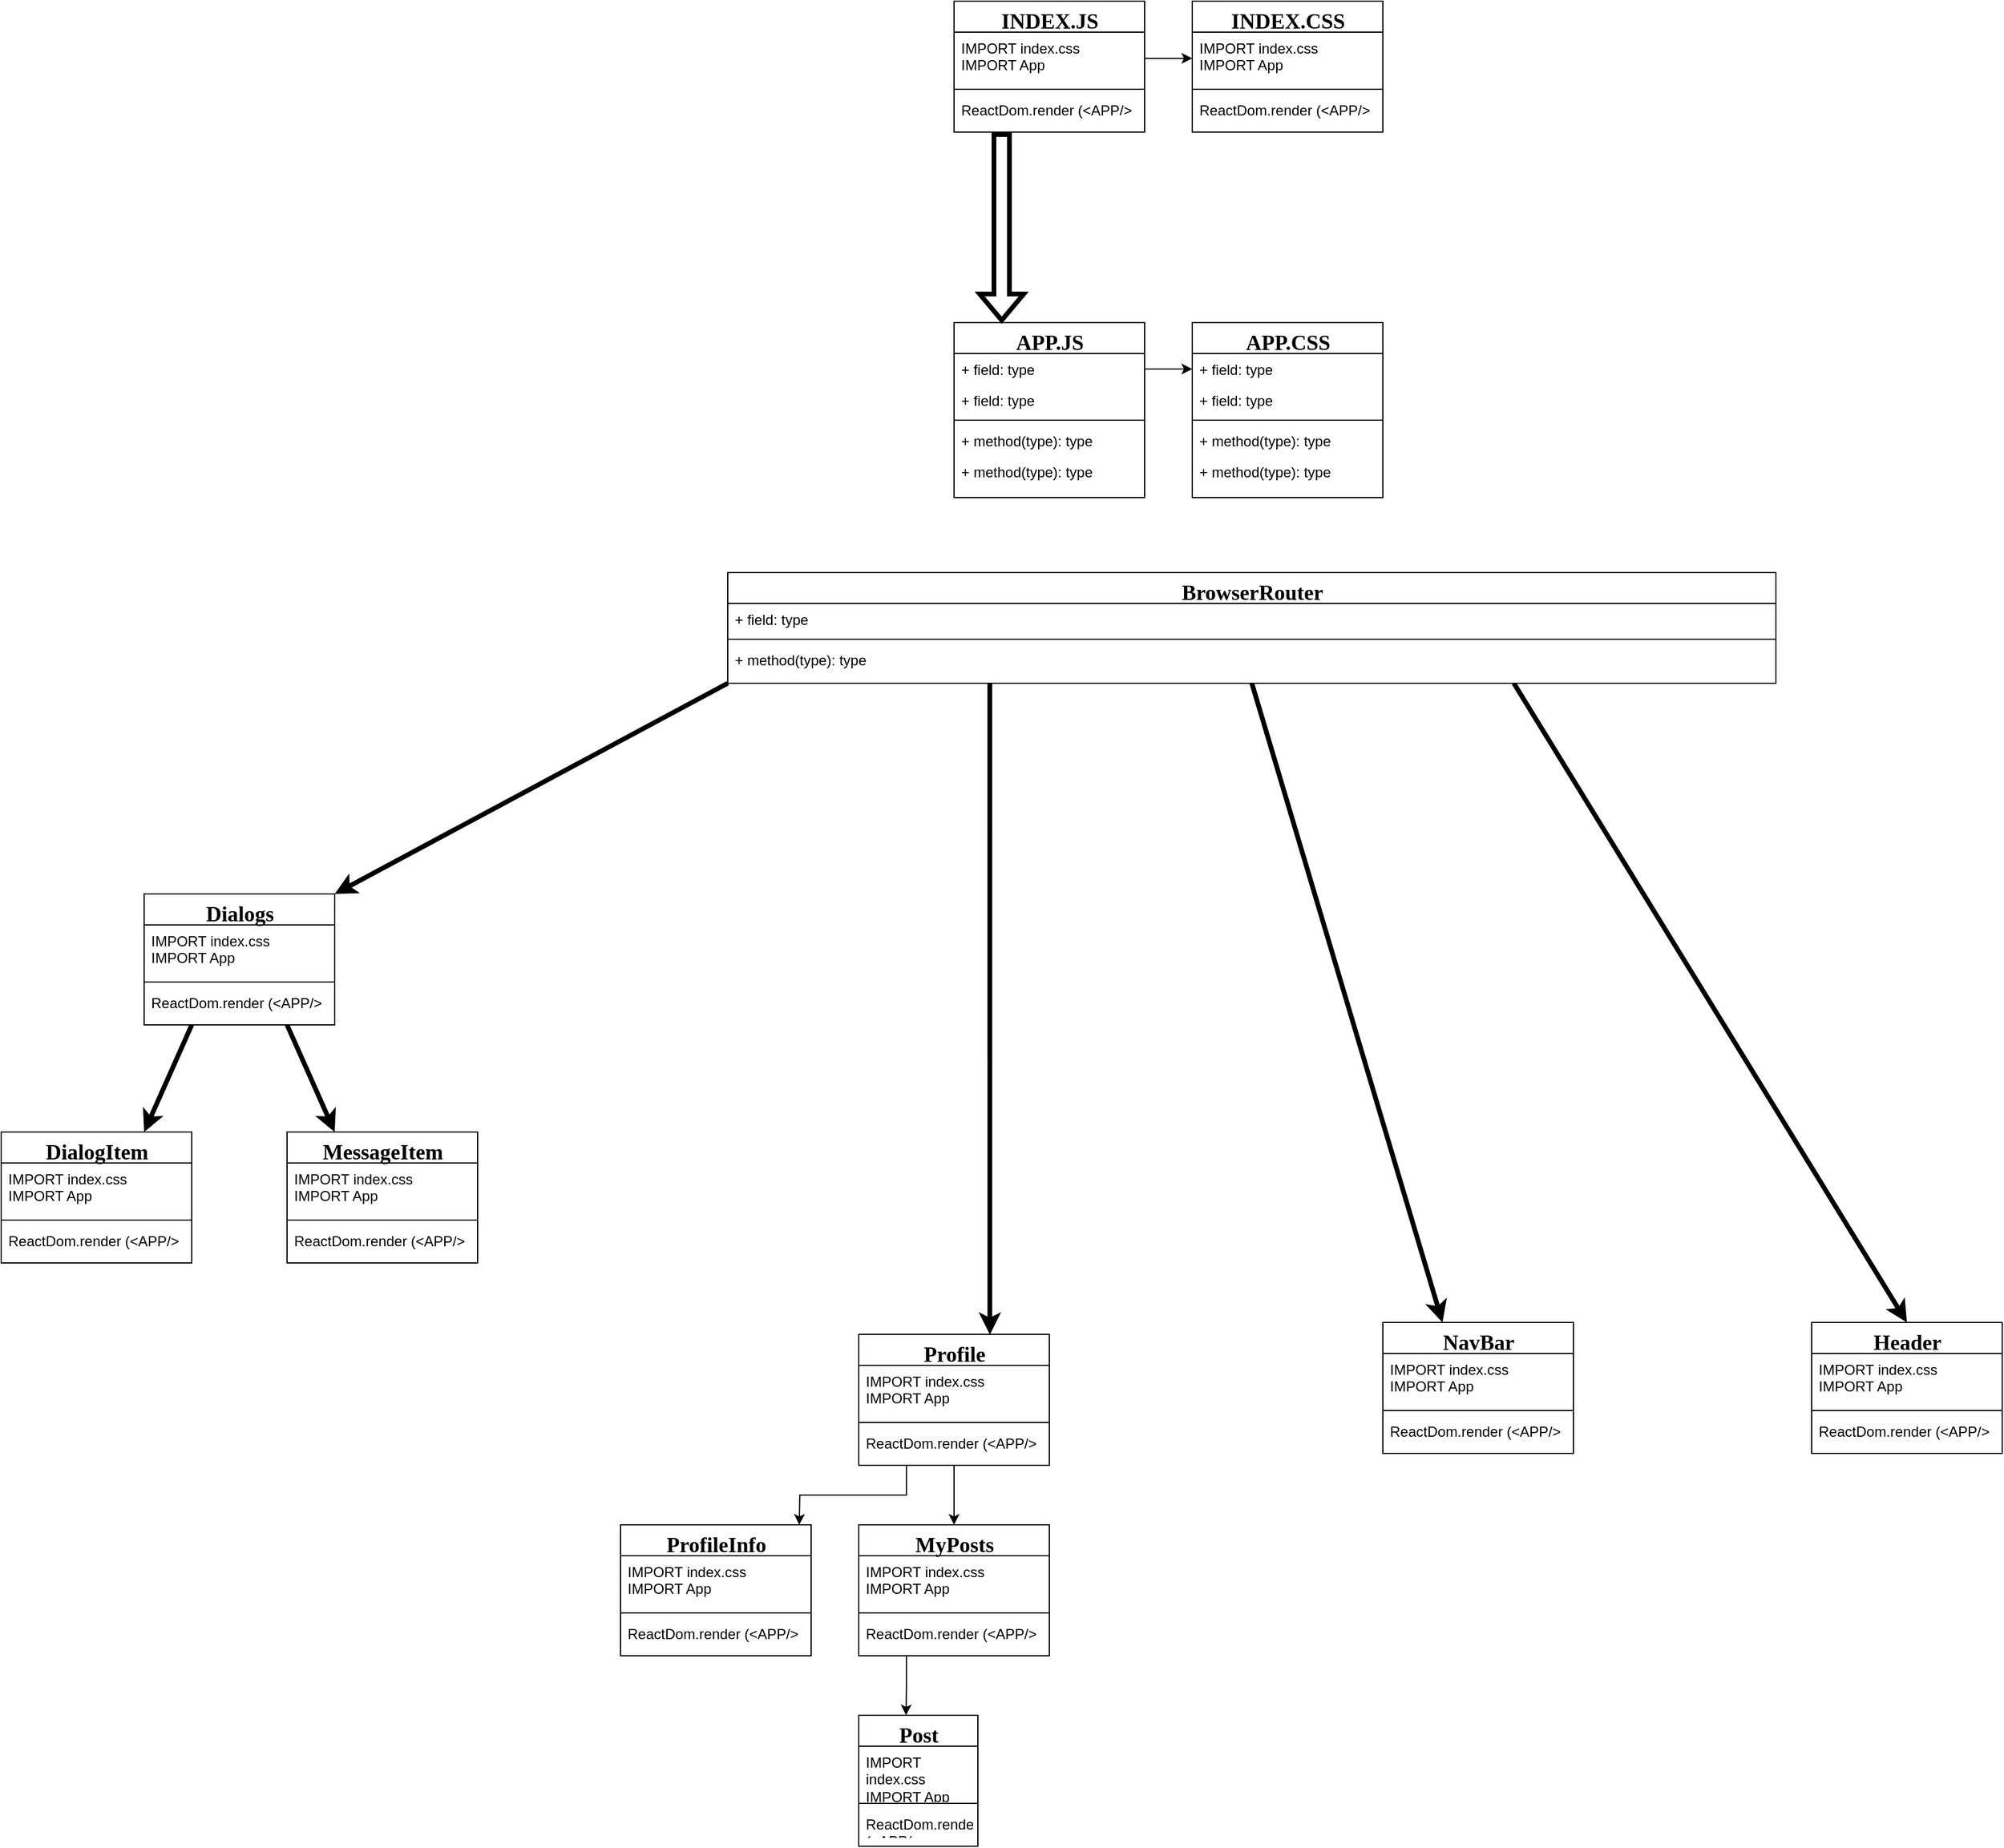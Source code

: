 <mxfile version="16.2.4" type="github">
  <diagram name="Page-1" id="9f46799a-70d6-7492-0946-bef42562c5a5">
    <mxGraphModel dx="2117" dy="1103" grid="1" gridSize="10" guides="1" tooltips="1" connect="1" arrows="1" fold="1" page="1" pageScale="1" pageWidth="4681" pageHeight="3300" background="none" math="0" shadow="0">
      <root>
        <mxCell id="0" />
        <mxCell id="1" parent="0" />
        <mxCell id="ROtKHMUUy6U5Va7ukIF5-2" value="APP.JS" style="swimlane;html=1;fontStyle=1;align=center;verticalAlign=top;childLayout=stackLayout;horizontal=1;startSize=26;horizontalStack=0;resizeParent=1;resizeLast=0;collapsible=1;marginBottom=0;swimlaneFillColor=#ffffff;rounded=0;shadow=0;comic=0;labelBackgroundColor=none;strokeWidth=1;fillColor=none;fontFamily=Verdana;fontSize=18;" vertex="1" parent="1">
          <mxGeometry x="1920" y="1000.0" width="160" height="147" as="geometry" />
        </mxCell>
        <mxCell id="ROtKHMUUy6U5Va7ukIF5-3" value="+ field: type" style="text;html=1;strokeColor=none;fillColor=none;align=left;verticalAlign=top;spacingLeft=4;spacingRight=4;whiteSpace=wrap;overflow=hidden;rotatable=0;points=[[0,0.5],[1,0.5]];portConstraint=eastwest;" vertex="1" parent="ROtKHMUUy6U5Va7ukIF5-2">
          <mxGeometry y="26" width="160" height="26" as="geometry" />
        </mxCell>
        <mxCell id="ROtKHMUUy6U5Va7ukIF5-4" value="+ field: type" style="text;html=1;strokeColor=none;fillColor=none;align=left;verticalAlign=top;spacingLeft=4;spacingRight=4;whiteSpace=wrap;overflow=hidden;rotatable=0;points=[[0,0.5],[1,0.5]];portConstraint=eastwest;" vertex="1" parent="ROtKHMUUy6U5Va7ukIF5-2">
          <mxGeometry y="52" width="160" height="26" as="geometry" />
        </mxCell>
        <mxCell id="ROtKHMUUy6U5Va7ukIF5-5" value="" style="line;html=1;strokeWidth=1;fillColor=none;align=left;verticalAlign=middle;spacingTop=-1;spacingLeft=3;spacingRight=3;rotatable=0;labelPosition=right;points=[];portConstraint=eastwest;" vertex="1" parent="ROtKHMUUy6U5Va7ukIF5-2">
          <mxGeometry y="78" width="160" height="8" as="geometry" />
        </mxCell>
        <mxCell id="ROtKHMUUy6U5Va7ukIF5-6" value="+ method(type): type" style="text;html=1;strokeColor=none;fillColor=none;align=left;verticalAlign=top;spacingLeft=4;spacingRight=4;whiteSpace=wrap;overflow=hidden;rotatable=0;points=[[0,0.5],[1,0.5]];portConstraint=eastwest;" vertex="1" parent="ROtKHMUUy6U5Va7ukIF5-2">
          <mxGeometry y="86" width="160" height="26" as="geometry" />
        </mxCell>
        <mxCell id="ROtKHMUUy6U5Va7ukIF5-7" value="+ method(type): type" style="text;html=1;strokeColor=none;fillColor=none;align=left;verticalAlign=top;spacingLeft=4;spacingRight=4;whiteSpace=wrap;overflow=hidden;rotatable=0;points=[[0,0.5],[1,0.5]];portConstraint=eastwest;" vertex="1" parent="ROtKHMUUy6U5Va7ukIF5-2">
          <mxGeometry y="112" width="160" height="26" as="geometry" />
        </mxCell>
        <mxCell id="ROtKHMUUy6U5Va7ukIF5-23" style="edgeStyle=orthogonalEdgeStyle;rounded=0;orthogonalLoop=1;jettySize=auto;html=1;exitX=0.25;exitY=1;exitDx=0;exitDy=0;entryX=0.25;entryY=0;entryDx=0;entryDy=0;shape=flexArrow;strokeWidth=4;" edge="1" parent="1" source="ROtKHMUUy6U5Va7ukIF5-8" target="ROtKHMUUy6U5Va7ukIF5-2">
          <mxGeometry relative="1" as="geometry" />
        </mxCell>
        <mxCell id="ROtKHMUUy6U5Va7ukIF5-8" value="&lt;font style=&quot;font-size: 18px&quot;&gt;INDEX.JS&lt;/font&gt;" style="swimlane;html=1;fontStyle=1;align=center;verticalAlign=top;childLayout=stackLayout;horizontal=1;startSize=26;horizontalStack=0;resizeParent=1;resizeLast=0;collapsible=1;marginBottom=0;swimlaneFillColor=#ffffff;rounded=0;shadow=0;comic=0;labelBackgroundColor=none;strokeWidth=1;fillColor=none;fontFamily=Verdana;fontSize=12" vertex="1" parent="1">
          <mxGeometry x="1920" y="730" width="160" height="110" as="geometry" />
        </mxCell>
        <mxCell id="ROtKHMUUy6U5Va7ukIF5-9" value="IMPORT index.css&lt;br&gt;IMPORT App" style="text;html=1;strokeColor=none;fillColor=none;align=left;verticalAlign=top;spacingLeft=4;spacingRight=4;whiteSpace=wrap;overflow=hidden;rotatable=0;points=[[0,0.5],[1,0.5]];portConstraint=eastwest;" vertex="1" parent="ROtKHMUUy6U5Va7ukIF5-8">
          <mxGeometry y="26" width="160" height="44" as="geometry" />
        </mxCell>
        <mxCell id="ROtKHMUUy6U5Va7ukIF5-11" value="" style="line;html=1;strokeWidth=1;fillColor=none;align=left;verticalAlign=middle;spacingTop=-1;spacingLeft=3;spacingRight=3;rotatable=0;labelPosition=right;points=[];portConstraint=eastwest;" vertex="1" parent="ROtKHMUUy6U5Va7ukIF5-8">
          <mxGeometry y="70" width="160" height="8" as="geometry" />
        </mxCell>
        <mxCell id="ROtKHMUUy6U5Va7ukIF5-12" value="ReactDom.render (&amp;lt;APP/&amp;gt;" style="text;html=1;strokeColor=none;fillColor=none;align=left;verticalAlign=top;spacingLeft=4;spacingRight=4;whiteSpace=wrap;overflow=hidden;rotatable=0;points=[[0,0.5],[1,0.5]];portConstraint=eastwest;" vertex="1" parent="ROtKHMUUy6U5Va7ukIF5-8">
          <mxGeometry y="78" width="160" height="22" as="geometry" />
        </mxCell>
        <mxCell id="ROtKHMUUy6U5Va7ukIF5-15" value="&lt;font style=&quot;font-size: 18px&quot;&gt;APP.CSS&lt;/font&gt;" style="swimlane;html=1;fontStyle=1;align=center;verticalAlign=top;childLayout=stackLayout;horizontal=1;startSize=26;horizontalStack=0;resizeParent=1;resizeLast=0;collapsible=1;marginBottom=0;swimlaneFillColor=#ffffff;rounded=0;shadow=0;comic=0;labelBackgroundColor=none;strokeWidth=1;fillColor=none;fontFamily=Verdana;fontSize=12" vertex="1" parent="1">
          <mxGeometry x="2120" y="1000.0" width="160" height="147" as="geometry" />
        </mxCell>
        <mxCell id="ROtKHMUUy6U5Va7ukIF5-16" value="+ field: type" style="text;html=1;strokeColor=none;fillColor=none;align=left;verticalAlign=top;spacingLeft=4;spacingRight=4;whiteSpace=wrap;overflow=hidden;rotatable=0;points=[[0,0.5],[1,0.5]];portConstraint=eastwest;" vertex="1" parent="ROtKHMUUy6U5Va7ukIF5-15">
          <mxGeometry y="26" width="160" height="26" as="geometry" />
        </mxCell>
        <mxCell id="ROtKHMUUy6U5Va7ukIF5-17" value="+ field: type" style="text;html=1;strokeColor=none;fillColor=none;align=left;verticalAlign=top;spacingLeft=4;spacingRight=4;whiteSpace=wrap;overflow=hidden;rotatable=0;points=[[0,0.5],[1,0.5]];portConstraint=eastwest;" vertex="1" parent="ROtKHMUUy6U5Va7ukIF5-15">
          <mxGeometry y="52" width="160" height="26" as="geometry" />
        </mxCell>
        <mxCell id="ROtKHMUUy6U5Va7ukIF5-18" value="" style="line;html=1;strokeWidth=1;fillColor=none;align=left;verticalAlign=middle;spacingTop=-1;spacingLeft=3;spacingRight=3;rotatable=0;labelPosition=right;points=[];portConstraint=eastwest;" vertex="1" parent="ROtKHMUUy6U5Va7ukIF5-15">
          <mxGeometry y="78" width="160" height="8" as="geometry" />
        </mxCell>
        <mxCell id="ROtKHMUUy6U5Va7ukIF5-19" value="+ method(type): type" style="text;html=1;strokeColor=none;fillColor=none;align=left;verticalAlign=top;spacingLeft=4;spacingRight=4;whiteSpace=wrap;overflow=hidden;rotatable=0;points=[[0,0.5],[1,0.5]];portConstraint=eastwest;" vertex="1" parent="ROtKHMUUy6U5Va7ukIF5-15">
          <mxGeometry y="86" width="160" height="26" as="geometry" />
        </mxCell>
        <mxCell id="ROtKHMUUy6U5Va7ukIF5-20" value="+ method(type): type" style="text;html=1;strokeColor=none;fillColor=none;align=left;verticalAlign=top;spacingLeft=4;spacingRight=4;whiteSpace=wrap;overflow=hidden;rotatable=0;points=[[0,0.5],[1,0.5]];portConstraint=eastwest;" vertex="1" parent="ROtKHMUUy6U5Va7ukIF5-15">
          <mxGeometry y="112" width="160" height="26" as="geometry" />
        </mxCell>
        <mxCell id="ROtKHMUUy6U5Va7ukIF5-21" style="edgeStyle=orthogonalEdgeStyle;rounded=0;orthogonalLoop=1;jettySize=auto;html=1;exitX=1;exitY=0.5;exitDx=0;exitDy=0;entryX=0;entryY=0.5;entryDx=0;entryDy=0;" edge="1" parent="1" source="ROtKHMUUy6U5Va7ukIF5-3" target="ROtKHMUUy6U5Va7ukIF5-16">
          <mxGeometry relative="1" as="geometry" />
        </mxCell>
        <mxCell id="ROtKHMUUy6U5Va7ukIF5-26" value="&lt;font style=&quot;font-size: 18px&quot;&gt;INDEX.CSS&lt;/font&gt;" style="swimlane;html=1;fontStyle=1;align=center;verticalAlign=top;childLayout=stackLayout;horizontal=1;startSize=26;horizontalStack=0;resizeParent=1;resizeLast=0;collapsible=1;marginBottom=0;swimlaneFillColor=#ffffff;rounded=0;shadow=0;comic=0;labelBackgroundColor=none;strokeWidth=1;fillColor=none;fontFamily=Verdana;fontSize=12" vertex="1" parent="1">
          <mxGeometry x="2120" y="730" width="160" height="110" as="geometry" />
        </mxCell>
        <mxCell id="ROtKHMUUy6U5Va7ukIF5-27" value="IMPORT index.css&lt;br&gt;IMPORT App" style="text;html=1;strokeColor=none;fillColor=none;align=left;verticalAlign=top;spacingLeft=4;spacingRight=4;whiteSpace=wrap;overflow=hidden;rotatable=0;points=[[0,0.5],[1,0.5]];portConstraint=eastwest;" vertex="1" parent="ROtKHMUUy6U5Va7ukIF5-26">
          <mxGeometry y="26" width="160" height="44" as="geometry" />
        </mxCell>
        <mxCell id="ROtKHMUUy6U5Va7ukIF5-28" value="" style="line;html=1;strokeWidth=1;fillColor=none;align=left;verticalAlign=middle;spacingTop=-1;spacingLeft=3;spacingRight=3;rotatable=0;labelPosition=right;points=[];portConstraint=eastwest;" vertex="1" parent="ROtKHMUUy6U5Va7ukIF5-26">
          <mxGeometry y="70" width="160" height="8" as="geometry" />
        </mxCell>
        <mxCell id="ROtKHMUUy6U5Va7ukIF5-29" value="ReactDom.render (&amp;lt;APP/&amp;gt;" style="text;html=1;strokeColor=none;fillColor=none;align=left;verticalAlign=top;spacingLeft=4;spacingRight=4;whiteSpace=wrap;overflow=hidden;rotatable=0;points=[[0,0.5],[1,0.5]];portConstraint=eastwest;" vertex="1" parent="ROtKHMUUy6U5Va7ukIF5-26">
          <mxGeometry y="78" width="160" height="22" as="geometry" />
        </mxCell>
        <mxCell id="ROtKHMUUy6U5Va7ukIF5-30" style="edgeStyle=orthogonalEdgeStyle;rounded=0;orthogonalLoop=1;jettySize=auto;html=1;exitX=1;exitY=0.5;exitDx=0;exitDy=0;entryX=0;entryY=0.5;entryDx=0;entryDy=0;" edge="1" parent="1" source="ROtKHMUUy6U5Va7ukIF5-9" target="ROtKHMUUy6U5Va7ukIF5-27">
          <mxGeometry relative="1" as="geometry" />
        </mxCell>
        <mxCell id="ROtKHMUUy6U5Va7ukIF5-61" style="edgeStyle=orthogonalEdgeStyle;rounded=0;orthogonalLoop=1;jettySize=auto;html=1;exitX=0.5;exitY=1;exitDx=0;exitDy=0;entryX=0.5;entryY=0;entryDx=0;entryDy=0;fontSize=18;" edge="1" parent="1" source="ROtKHMUUy6U5Va7ukIF5-36" target="ROtKHMUUy6U5Va7ukIF5-52">
          <mxGeometry relative="1" as="geometry" />
        </mxCell>
        <mxCell id="ROtKHMUUy6U5Va7ukIF5-62" value="" style="edgeStyle=orthogonalEdgeStyle;rounded=0;orthogonalLoop=1;jettySize=auto;html=1;exitX=0.25;exitY=1;exitDx=0;exitDy=0;fontSize=18;" edge="1" parent="1" source="ROtKHMUUy6U5Va7ukIF5-36">
          <mxGeometry relative="1" as="geometry">
            <mxPoint x="1790" y="2010" as="targetPoint" />
          </mxGeometry>
        </mxCell>
        <mxCell id="ROtKHMUUy6U5Va7ukIF5-36" value="&lt;span style=&quot;font-size: 18px&quot;&gt;Profile&lt;/span&gt;" style="swimlane;html=1;fontStyle=1;align=center;verticalAlign=top;childLayout=stackLayout;horizontal=1;startSize=26;horizontalStack=0;resizeParent=1;resizeLast=0;collapsible=1;marginBottom=0;swimlaneFillColor=#ffffff;rounded=0;shadow=0;comic=0;labelBackgroundColor=none;strokeWidth=1;fillColor=none;fontFamily=Verdana;fontSize=12" vertex="1" parent="1">
          <mxGeometry x="1840" y="1850" width="160" height="110" as="geometry" />
        </mxCell>
        <mxCell id="ROtKHMUUy6U5Va7ukIF5-37" value="IMPORT index.css&lt;br&gt;IMPORT App" style="text;html=1;strokeColor=none;fillColor=none;align=left;verticalAlign=top;spacingLeft=4;spacingRight=4;whiteSpace=wrap;overflow=hidden;rotatable=0;points=[[0,0.5],[1,0.5]];portConstraint=eastwest;" vertex="1" parent="ROtKHMUUy6U5Va7ukIF5-36">
          <mxGeometry y="26" width="160" height="44" as="geometry" />
        </mxCell>
        <mxCell id="ROtKHMUUy6U5Va7ukIF5-38" value="" style="line;html=1;strokeWidth=1;fillColor=none;align=left;verticalAlign=middle;spacingTop=-1;spacingLeft=3;spacingRight=3;rotatable=0;labelPosition=right;points=[];portConstraint=eastwest;" vertex="1" parent="ROtKHMUUy6U5Va7ukIF5-36">
          <mxGeometry y="70" width="160" height="8" as="geometry" />
        </mxCell>
        <mxCell id="ROtKHMUUy6U5Va7ukIF5-39" value="ReactDom.render (&amp;lt;APP/&amp;gt;" style="text;html=1;strokeColor=none;fillColor=none;align=left;verticalAlign=top;spacingLeft=4;spacingRight=4;whiteSpace=wrap;overflow=hidden;rotatable=0;points=[[0,0.5],[1,0.5]];portConstraint=eastwest;" vertex="1" parent="ROtKHMUUy6U5Va7ukIF5-36">
          <mxGeometry y="78" width="160" height="22" as="geometry" />
        </mxCell>
        <mxCell id="ROtKHMUUy6U5Va7ukIF5-40" value="&lt;font style=&quot;font-size: 18px&quot;&gt;NavBar&lt;/font&gt;" style="swimlane;html=1;fontStyle=1;align=center;verticalAlign=top;childLayout=stackLayout;horizontal=1;startSize=26;horizontalStack=0;resizeParent=1;resizeLast=0;collapsible=1;marginBottom=0;swimlaneFillColor=#ffffff;rounded=0;shadow=0;comic=0;labelBackgroundColor=none;strokeWidth=1;fillColor=none;fontFamily=Verdana;fontSize=12" vertex="1" parent="1">
          <mxGeometry x="2280" y="1840" width="160" height="110" as="geometry" />
        </mxCell>
        <mxCell id="ROtKHMUUy6U5Va7ukIF5-41" value="IMPORT index.css&lt;br&gt;IMPORT App" style="text;html=1;strokeColor=none;fillColor=none;align=left;verticalAlign=top;spacingLeft=4;spacingRight=4;whiteSpace=wrap;overflow=hidden;rotatable=0;points=[[0,0.5],[1,0.5]];portConstraint=eastwest;" vertex="1" parent="ROtKHMUUy6U5Va7ukIF5-40">
          <mxGeometry y="26" width="160" height="44" as="geometry" />
        </mxCell>
        <mxCell id="ROtKHMUUy6U5Va7ukIF5-42" value="" style="line;html=1;strokeWidth=1;fillColor=none;align=left;verticalAlign=middle;spacingTop=-1;spacingLeft=3;spacingRight=3;rotatable=0;labelPosition=right;points=[];portConstraint=eastwest;" vertex="1" parent="ROtKHMUUy6U5Va7ukIF5-40">
          <mxGeometry y="70" width="160" height="8" as="geometry" />
        </mxCell>
        <mxCell id="ROtKHMUUy6U5Va7ukIF5-43" value="ReactDom.render (&amp;lt;APP/&amp;gt;" style="text;html=1;strokeColor=none;fillColor=none;align=left;verticalAlign=top;spacingLeft=4;spacingRight=4;whiteSpace=wrap;overflow=hidden;rotatable=0;points=[[0,0.5],[1,0.5]];portConstraint=eastwest;" vertex="1" parent="ROtKHMUUy6U5Va7ukIF5-40">
          <mxGeometry y="78" width="160" height="22" as="geometry" />
        </mxCell>
        <mxCell id="ROtKHMUUy6U5Va7ukIF5-44" value="&lt;font style=&quot;font-size: 18px&quot;&gt;Header&lt;/font&gt;" style="swimlane;html=1;fontStyle=1;align=center;verticalAlign=top;childLayout=stackLayout;horizontal=1;startSize=26;horizontalStack=0;resizeParent=1;resizeLast=0;collapsible=1;marginBottom=0;swimlaneFillColor=#ffffff;rounded=0;shadow=0;comic=0;labelBackgroundColor=none;strokeWidth=1;fillColor=none;fontFamily=Verdana;fontSize=12" vertex="1" parent="1">
          <mxGeometry x="2640" y="1840" width="160" height="110" as="geometry" />
        </mxCell>
        <mxCell id="ROtKHMUUy6U5Va7ukIF5-45" value="IMPORT index.css&lt;br&gt;IMPORT App" style="text;html=1;strokeColor=none;fillColor=none;align=left;verticalAlign=top;spacingLeft=4;spacingRight=4;whiteSpace=wrap;overflow=hidden;rotatable=0;points=[[0,0.5],[1,0.5]];portConstraint=eastwest;" vertex="1" parent="ROtKHMUUy6U5Va7ukIF5-44">
          <mxGeometry y="26" width="160" height="44" as="geometry" />
        </mxCell>
        <mxCell id="ROtKHMUUy6U5Va7ukIF5-46" value="" style="line;html=1;strokeWidth=1;fillColor=none;align=left;verticalAlign=middle;spacingTop=-1;spacingLeft=3;spacingRight=3;rotatable=0;labelPosition=right;points=[];portConstraint=eastwest;" vertex="1" parent="ROtKHMUUy6U5Va7ukIF5-44">
          <mxGeometry y="70" width="160" height="8" as="geometry" />
        </mxCell>
        <mxCell id="ROtKHMUUy6U5Va7ukIF5-47" value="ReactDom.render (&amp;lt;APP/&amp;gt;" style="text;html=1;strokeColor=none;fillColor=none;align=left;verticalAlign=top;spacingLeft=4;spacingRight=4;whiteSpace=wrap;overflow=hidden;rotatable=0;points=[[0,0.5],[1,0.5]];portConstraint=eastwest;" vertex="1" parent="ROtKHMUUy6U5Va7ukIF5-44">
          <mxGeometry y="78" width="160" height="22" as="geometry" />
        </mxCell>
        <mxCell id="ROtKHMUUy6U5Va7ukIF5-48" value="&lt;span style=&quot;font-size: 18px&quot;&gt;ProfileInfo&lt;/span&gt;" style="swimlane;html=1;fontStyle=1;align=center;verticalAlign=top;childLayout=stackLayout;horizontal=1;startSize=26;horizontalStack=0;resizeParent=1;resizeLast=0;collapsible=1;marginBottom=0;swimlaneFillColor=#ffffff;rounded=0;shadow=0;comic=0;labelBackgroundColor=none;strokeWidth=1;fillColor=none;fontFamily=Verdana;fontSize=12" vertex="1" parent="1">
          <mxGeometry x="1640" y="2010" width="160" height="110" as="geometry" />
        </mxCell>
        <mxCell id="ROtKHMUUy6U5Va7ukIF5-49" value="IMPORT index.css&lt;br&gt;IMPORT App" style="text;html=1;strokeColor=none;fillColor=none;align=left;verticalAlign=top;spacingLeft=4;spacingRight=4;whiteSpace=wrap;overflow=hidden;rotatable=0;points=[[0,0.5],[1,0.5]];portConstraint=eastwest;" vertex="1" parent="ROtKHMUUy6U5Va7ukIF5-48">
          <mxGeometry y="26" width="160" height="44" as="geometry" />
        </mxCell>
        <mxCell id="ROtKHMUUy6U5Va7ukIF5-50" value="" style="line;html=1;strokeWidth=1;fillColor=none;align=left;verticalAlign=middle;spacingTop=-1;spacingLeft=3;spacingRight=3;rotatable=0;labelPosition=right;points=[];portConstraint=eastwest;" vertex="1" parent="ROtKHMUUy6U5Va7ukIF5-48">
          <mxGeometry y="70" width="160" height="8" as="geometry" />
        </mxCell>
        <mxCell id="ROtKHMUUy6U5Va7ukIF5-51" value="ReactDom.render (&amp;lt;APP/&amp;gt;" style="text;html=1;strokeColor=none;fillColor=none;align=left;verticalAlign=top;spacingLeft=4;spacingRight=4;whiteSpace=wrap;overflow=hidden;rotatable=0;points=[[0,0.5],[1,0.5]];portConstraint=eastwest;" vertex="1" parent="ROtKHMUUy6U5Va7ukIF5-48">
          <mxGeometry y="78" width="160" height="22" as="geometry" />
        </mxCell>
        <mxCell id="ROtKHMUUy6U5Va7ukIF5-63" style="edgeStyle=orthogonalEdgeStyle;rounded=0;orthogonalLoop=1;jettySize=auto;html=1;exitX=0.25;exitY=1;exitDx=0;exitDy=0;entryX=0.397;entryY=0;entryDx=0;entryDy=0;entryPerimeter=0;fontSize=18;" edge="1" parent="1" source="ROtKHMUUy6U5Va7ukIF5-52" target="ROtKHMUUy6U5Va7ukIF5-56">
          <mxGeometry relative="1" as="geometry" />
        </mxCell>
        <mxCell id="ROtKHMUUy6U5Va7ukIF5-52" value="&lt;span style=&quot;font-size: 18px&quot;&gt;MyPosts&lt;/span&gt;" style="swimlane;html=1;fontStyle=1;align=center;verticalAlign=top;childLayout=stackLayout;horizontal=1;startSize=26;horizontalStack=0;resizeParent=1;resizeLast=0;collapsible=1;marginBottom=0;swimlaneFillColor=#ffffff;rounded=0;shadow=0;comic=0;labelBackgroundColor=none;strokeWidth=1;fillColor=none;fontFamily=Verdana;fontSize=12" vertex="1" parent="1">
          <mxGeometry x="1840" y="2010" width="160" height="110" as="geometry" />
        </mxCell>
        <mxCell id="ROtKHMUUy6U5Va7ukIF5-53" value="IMPORT index.css&lt;br&gt;IMPORT App" style="text;html=1;strokeColor=none;fillColor=none;align=left;verticalAlign=top;spacingLeft=4;spacingRight=4;whiteSpace=wrap;overflow=hidden;rotatable=0;points=[[0,0.5],[1,0.5]];portConstraint=eastwest;" vertex="1" parent="ROtKHMUUy6U5Va7ukIF5-52">
          <mxGeometry y="26" width="160" height="44" as="geometry" />
        </mxCell>
        <mxCell id="ROtKHMUUy6U5Va7ukIF5-54" value="" style="line;html=1;strokeWidth=1;fillColor=none;align=left;verticalAlign=middle;spacingTop=-1;spacingLeft=3;spacingRight=3;rotatable=0;labelPosition=right;points=[];portConstraint=eastwest;" vertex="1" parent="ROtKHMUUy6U5Va7ukIF5-52">
          <mxGeometry y="70" width="160" height="8" as="geometry" />
        </mxCell>
        <mxCell id="ROtKHMUUy6U5Va7ukIF5-55" value="ReactDom.render (&amp;lt;APP/&amp;gt;" style="text;html=1;strokeColor=none;fillColor=none;align=left;verticalAlign=top;spacingLeft=4;spacingRight=4;whiteSpace=wrap;overflow=hidden;rotatable=0;points=[[0,0.5],[1,0.5]];portConstraint=eastwest;" vertex="1" parent="ROtKHMUUy6U5Va7ukIF5-52">
          <mxGeometry y="78" width="160" height="22" as="geometry" />
        </mxCell>
        <mxCell id="ROtKHMUUy6U5Va7ukIF5-56" value="&lt;font style=&quot;font-size: 18px&quot;&gt;Post&lt;/font&gt;" style="swimlane;html=1;fontStyle=1;align=center;verticalAlign=top;childLayout=stackLayout;horizontal=1;startSize=26;horizontalStack=0;resizeParent=1;resizeLast=0;collapsible=1;marginBottom=0;swimlaneFillColor=#ffffff;rounded=0;shadow=0;comic=0;labelBackgroundColor=none;strokeWidth=1;fillColor=none;fontFamily=Verdana;fontSize=12" vertex="1" parent="1">
          <mxGeometry x="1840" y="2170" width="100" height="110" as="geometry" />
        </mxCell>
        <mxCell id="ROtKHMUUy6U5Va7ukIF5-57" value="IMPORT index.css&lt;br&gt;IMPORT App" style="text;html=1;strokeColor=none;fillColor=none;align=left;verticalAlign=top;spacingLeft=4;spacingRight=4;whiteSpace=wrap;overflow=hidden;rotatable=0;points=[[0,0.5],[1,0.5]];portConstraint=eastwest;" vertex="1" parent="ROtKHMUUy6U5Va7ukIF5-56">
          <mxGeometry y="26" width="100" height="44" as="geometry" />
        </mxCell>
        <mxCell id="ROtKHMUUy6U5Va7ukIF5-58" value="" style="line;html=1;strokeWidth=1;fillColor=none;align=left;verticalAlign=middle;spacingTop=-1;spacingLeft=3;spacingRight=3;rotatable=0;labelPosition=right;points=[];portConstraint=eastwest;" vertex="1" parent="ROtKHMUUy6U5Va7ukIF5-56">
          <mxGeometry y="70" width="100" height="8" as="geometry" />
        </mxCell>
        <mxCell id="ROtKHMUUy6U5Va7ukIF5-59" value="ReactDom.render (&amp;lt;APP/&amp;gt;" style="text;html=1;strokeColor=none;fillColor=none;align=left;verticalAlign=top;spacingLeft=4;spacingRight=4;whiteSpace=wrap;overflow=hidden;rotatable=0;points=[[0,0.5],[1,0.5]];portConstraint=eastwest;" vertex="1" parent="ROtKHMUUy6U5Va7ukIF5-56">
          <mxGeometry y="78" width="100" height="22" as="geometry" />
        </mxCell>
        <mxCell id="ROtKHMUUy6U5Va7ukIF5-100" style="edgeStyle=none;rounded=0;orthogonalLoop=1;jettySize=auto;html=1;exitX=0.25;exitY=1;exitDx=0;exitDy=0;entryX=0.75;entryY=0;entryDx=0;entryDy=0;fontSize=18;strokeWidth=4;" edge="1" parent="1" source="ROtKHMUUy6U5Va7ukIF5-74" target="ROtKHMUUy6U5Va7ukIF5-96">
          <mxGeometry relative="1" as="geometry" />
        </mxCell>
        <mxCell id="ROtKHMUUy6U5Va7ukIF5-101" style="edgeStyle=none;rounded=0;orthogonalLoop=1;jettySize=auto;html=1;exitX=0.75;exitY=1;exitDx=0;exitDy=0;entryX=0.25;entryY=0;entryDx=0;entryDy=0;fontSize=18;strokeWidth=4;" edge="1" parent="1" source="ROtKHMUUy6U5Va7ukIF5-74" target="ROtKHMUUy6U5Va7ukIF5-92">
          <mxGeometry relative="1" as="geometry" />
        </mxCell>
        <mxCell id="ROtKHMUUy6U5Va7ukIF5-74" value="&lt;span style=&quot;font-size: 18px&quot;&gt;Dialogs&lt;/span&gt;" style="swimlane;html=1;fontStyle=1;align=center;verticalAlign=top;childLayout=stackLayout;horizontal=1;startSize=26;horizontalStack=0;resizeParent=1;resizeLast=0;collapsible=1;marginBottom=0;swimlaneFillColor=#ffffff;rounded=0;shadow=0;comic=0;labelBackgroundColor=none;strokeWidth=1;fillColor=none;fontFamily=Verdana;fontSize=12" vertex="1" parent="1">
          <mxGeometry x="1240" y="1480" width="160" height="110" as="geometry" />
        </mxCell>
        <mxCell id="ROtKHMUUy6U5Va7ukIF5-75" value="IMPORT index.css&lt;br&gt;IMPORT App" style="text;html=1;strokeColor=none;fillColor=none;align=left;verticalAlign=top;spacingLeft=4;spacingRight=4;whiteSpace=wrap;overflow=hidden;rotatable=0;points=[[0,0.5],[1,0.5]];portConstraint=eastwest;" vertex="1" parent="ROtKHMUUy6U5Va7ukIF5-74">
          <mxGeometry y="26" width="160" height="44" as="geometry" />
        </mxCell>
        <mxCell id="ROtKHMUUy6U5Va7ukIF5-76" value="" style="line;html=1;strokeWidth=1;fillColor=none;align=left;verticalAlign=middle;spacingTop=-1;spacingLeft=3;spacingRight=3;rotatable=0;labelPosition=right;points=[];portConstraint=eastwest;" vertex="1" parent="ROtKHMUUy6U5Va7ukIF5-74">
          <mxGeometry y="70" width="160" height="8" as="geometry" />
        </mxCell>
        <mxCell id="ROtKHMUUy6U5Va7ukIF5-77" value="ReactDom.render (&amp;lt;APP/&amp;gt;" style="text;html=1;strokeColor=none;fillColor=none;align=left;verticalAlign=top;spacingLeft=4;spacingRight=4;whiteSpace=wrap;overflow=hidden;rotatable=0;points=[[0,0.5],[1,0.5]];portConstraint=eastwest;" vertex="1" parent="ROtKHMUUy6U5Va7ukIF5-74">
          <mxGeometry y="78" width="160" height="22" as="geometry" />
        </mxCell>
        <mxCell id="ROtKHMUUy6U5Va7ukIF5-85" style="edgeStyle=none;rounded=0;orthogonalLoop=1;jettySize=auto;html=1;exitX=0.75;exitY=1;exitDx=0;exitDy=0;entryX=0.5;entryY=0;entryDx=0;entryDy=0;fontSize=18;strokeWidth=4;" edge="1" parent="1" source="ROtKHMUUy6U5Va7ukIF5-78" target="ROtKHMUUy6U5Va7ukIF5-44">
          <mxGeometry relative="1" as="geometry" />
        </mxCell>
        <mxCell id="ROtKHMUUy6U5Va7ukIF5-86" style="edgeStyle=none;rounded=0;orthogonalLoop=1;jettySize=auto;html=1;exitX=0.5;exitY=1;exitDx=0;exitDy=0;entryX=0.313;entryY=0;entryDx=0;entryDy=0;entryPerimeter=0;fontSize=18;strokeWidth=4;" edge="1" parent="1" source="ROtKHMUUy6U5Va7ukIF5-78" target="ROtKHMUUy6U5Va7ukIF5-40">
          <mxGeometry relative="1" as="geometry" />
        </mxCell>
        <mxCell id="ROtKHMUUy6U5Va7ukIF5-87" style="edgeStyle=none;rounded=0;orthogonalLoop=1;jettySize=auto;html=1;exitX=0.25;exitY=1;exitDx=0;exitDy=0;entryX=0.688;entryY=0.002;entryDx=0;entryDy=0;entryPerimeter=0;fontSize=18;strokeWidth=4;" edge="1" parent="1" source="ROtKHMUUy6U5Va7ukIF5-78" target="ROtKHMUUy6U5Va7ukIF5-36">
          <mxGeometry relative="1" as="geometry" />
        </mxCell>
        <mxCell id="ROtKHMUUy6U5Va7ukIF5-88" style="edgeStyle=none;rounded=0;orthogonalLoop=1;jettySize=auto;html=1;exitX=0;exitY=1;exitDx=0;exitDy=0;entryX=1;entryY=0;entryDx=0;entryDy=0;fontSize=18;strokeWidth=4;" edge="1" parent="1" source="ROtKHMUUy6U5Va7ukIF5-78" target="ROtKHMUUy6U5Va7ukIF5-74">
          <mxGeometry relative="1" as="geometry" />
        </mxCell>
        <mxCell id="ROtKHMUUy6U5Va7ukIF5-78" value="BrowserRouter" style="swimlane;html=1;fontStyle=1;align=center;verticalAlign=top;childLayout=stackLayout;horizontal=1;startSize=26;horizontalStack=0;resizeParent=1;resizeLast=0;collapsible=1;marginBottom=0;swimlaneFillColor=#ffffff;rounded=0;shadow=0;comic=0;labelBackgroundColor=none;strokeWidth=1;fillColor=none;fontFamily=Verdana;fontSize=18;" vertex="1" parent="1">
          <mxGeometry x="1730" y="1210" width="880" height="93" as="geometry" />
        </mxCell>
        <mxCell id="ROtKHMUUy6U5Va7ukIF5-79" value="+ field: type" style="text;html=1;strokeColor=none;fillColor=none;align=left;verticalAlign=top;spacingLeft=4;spacingRight=4;whiteSpace=wrap;overflow=hidden;rotatable=0;points=[[0,0.5],[1,0.5]];portConstraint=eastwest;" vertex="1" parent="ROtKHMUUy6U5Va7ukIF5-78">
          <mxGeometry y="26" width="880" height="26" as="geometry" />
        </mxCell>
        <mxCell id="ROtKHMUUy6U5Va7ukIF5-81" value="" style="line;html=1;strokeWidth=1;fillColor=none;align=left;verticalAlign=middle;spacingTop=-1;spacingLeft=3;spacingRight=3;rotatable=0;labelPosition=right;points=[];portConstraint=eastwest;" vertex="1" parent="ROtKHMUUy6U5Va7ukIF5-78">
          <mxGeometry y="52" width="880" height="8" as="geometry" />
        </mxCell>
        <mxCell id="ROtKHMUUy6U5Va7ukIF5-82" value="+ method(type): type" style="text;html=1;strokeColor=none;fillColor=none;align=left;verticalAlign=top;spacingLeft=4;spacingRight=4;whiteSpace=wrap;overflow=hidden;rotatable=0;points=[[0,0.5],[1,0.5]];portConstraint=eastwest;" vertex="1" parent="ROtKHMUUy6U5Va7ukIF5-78">
          <mxGeometry y="60" width="880" height="26" as="geometry" />
        </mxCell>
        <mxCell id="ROtKHMUUy6U5Va7ukIF5-84" style="edgeStyle=none;rounded=0;orthogonalLoop=1;jettySize=auto;html=1;entryX=0.5;entryY=1;entryDx=0;entryDy=0;fontSize=18;strokeWidth=4;" edge="1" parent="1" source="ROtKHMUUy6U5Va7ukIF5-78" target="ROtKHMUUy6U5Va7ukIF5-78">
          <mxGeometry relative="1" as="geometry" />
        </mxCell>
        <mxCell id="ROtKHMUUy6U5Va7ukIF5-92" value="&lt;span style=&quot;font-size: 18px&quot;&gt;MessageItem&lt;/span&gt;" style="swimlane;html=1;fontStyle=1;align=center;verticalAlign=top;childLayout=stackLayout;horizontal=1;startSize=26;horizontalStack=0;resizeParent=1;resizeLast=0;collapsible=1;marginBottom=0;swimlaneFillColor=#ffffff;rounded=0;shadow=0;comic=0;labelBackgroundColor=none;strokeWidth=1;fillColor=none;fontFamily=Verdana;fontSize=12" vertex="1" parent="1">
          <mxGeometry x="1360" y="1680" width="160" height="110" as="geometry" />
        </mxCell>
        <mxCell id="ROtKHMUUy6U5Va7ukIF5-93" value="IMPORT index.css&lt;br&gt;IMPORT App" style="text;html=1;strokeColor=none;fillColor=none;align=left;verticalAlign=top;spacingLeft=4;spacingRight=4;whiteSpace=wrap;overflow=hidden;rotatable=0;points=[[0,0.5],[1,0.5]];portConstraint=eastwest;" vertex="1" parent="ROtKHMUUy6U5Va7ukIF5-92">
          <mxGeometry y="26" width="160" height="44" as="geometry" />
        </mxCell>
        <mxCell id="ROtKHMUUy6U5Va7ukIF5-94" value="" style="line;html=1;strokeWidth=1;fillColor=none;align=left;verticalAlign=middle;spacingTop=-1;spacingLeft=3;spacingRight=3;rotatable=0;labelPosition=right;points=[];portConstraint=eastwest;" vertex="1" parent="ROtKHMUUy6U5Va7ukIF5-92">
          <mxGeometry y="70" width="160" height="8" as="geometry" />
        </mxCell>
        <mxCell id="ROtKHMUUy6U5Va7ukIF5-95" value="ReactDom.render (&amp;lt;APP/&amp;gt;" style="text;html=1;strokeColor=none;fillColor=none;align=left;verticalAlign=top;spacingLeft=4;spacingRight=4;whiteSpace=wrap;overflow=hidden;rotatable=0;points=[[0,0.5],[1,0.5]];portConstraint=eastwest;" vertex="1" parent="ROtKHMUUy6U5Va7ukIF5-92">
          <mxGeometry y="78" width="160" height="22" as="geometry" />
        </mxCell>
        <mxCell id="ROtKHMUUy6U5Va7ukIF5-96" value="&lt;span style=&quot;font-size: 18px&quot;&gt;DialogItem&lt;/span&gt;" style="swimlane;html=1;fontStyle=1;align=center;verticalAlign=top;childLayout=stackLayout;horizontal=1;startSize=26;horizontalStack=0;resizeParent=1;resizeLast=0;collapsible=1;marginBottom=0;swimlaneFillColor=#ffffff;rounded=0;shadow=0;comic=0;labelBackgroundColor=none;strokeWidth=1;fillColor=none;fontFamily=Verdana;fontSize=12" vertex="1" parent="1">
          <mxGeometry x="1120" y="1680" width="160" height="110" as="geometry" />
        </mxCell>
        <mxCell id="ROtKHMUUy6U5Va7ukIF5-97" value="IMPORT index.css&lt;br&gt;IMPORT App" style="text;html=1;strokeColor=none;fillColor=none;align=left;verticalAlign=top;spacingLeft=4;spacingRight=4;whiteSpace=wrap;overflow=hidden;rotatable=0;points=[[0,0.5],[1,0.5]];portConstraint=eastwest;" vertex="1" parent="ROtKHMUUy6U5Va7ukIF5-96">
          <mxGeometry y="26" width="160" height="44" as="geometry" />
        </mxCell>
        <mxCell id="ROtKHMUUy6U5Va7ukIF5-98" value="" style="line;html=1;strokeWidth=1;fillColor=none;align=left;verticalAlign=middle;spacingTop=-1;spacingLeft=3;spacingRight=3;rotatable=0;labelPosition=right;points=[];portConstraint=eastwest;" vertex="1" parent="ROtKHMUUy6U5Va7ukIF5-96">
          <mxGeometry y="70" width="160" height="8" as="geometry" />
        </mxCell>
        <mxCell id="ROtKHMUUy6U5Va7ukIF5-99" value="ReactDom.render (&amp;lt;APP/&amp;gt;" style="text;html=1;strokeColor=none;fillColor=none;align=left;verticalAlign=top;spacingLeft=4;spacingRight=4;whiteSpace=wrap;overflow=hidden;rotatable=0;points=[[0,0.5],[1,0.5]];portConstraint=eastwest;" vertex="1" parent="ROtKHMUUy6U5Va7ukIF5-96">
          <mxGeometry y="78" width="160" height="22" as="geometry" />
        </mxCell>
      </root>
    </mxGraphModel>
  </diagram>
</mxfile>
